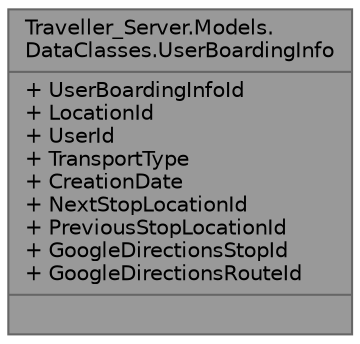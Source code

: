 digraph "Traveller_Server.Models.DataClasses.UserBoardingInfo"
{
 // LATEX_PDF_SIZE
  bgcolor="transparent";
  edge [fontname=Helvetica,fontsize=10,labelfontname=Helvetica,labelfontsize=10];
  node [fontname=Helvetica,fontsize=10,shape=box,height=0.2,width=0.4];
  Node1 [shape=record,label="{Traveller_Server.Models.\lDataClasses.UserBoardingInfo\n|+ UserBoardingInfoId\l+ LocationId\l+ UserId\l+ TransportType\l+ CreationDate\l+ NextStopLocationId\l+ PreviousStopLocationId\l+ GoogleDirectionsStopId\l+ GoogleDirectionsRouteId\l|}",height=0.2,width=0.4,color="gray40", fillcolor="grey60", style="filled", fontcolor="black",tooltip="Class that contains information about the boarding of a user (i.e: when entering a bus)...."];
}
